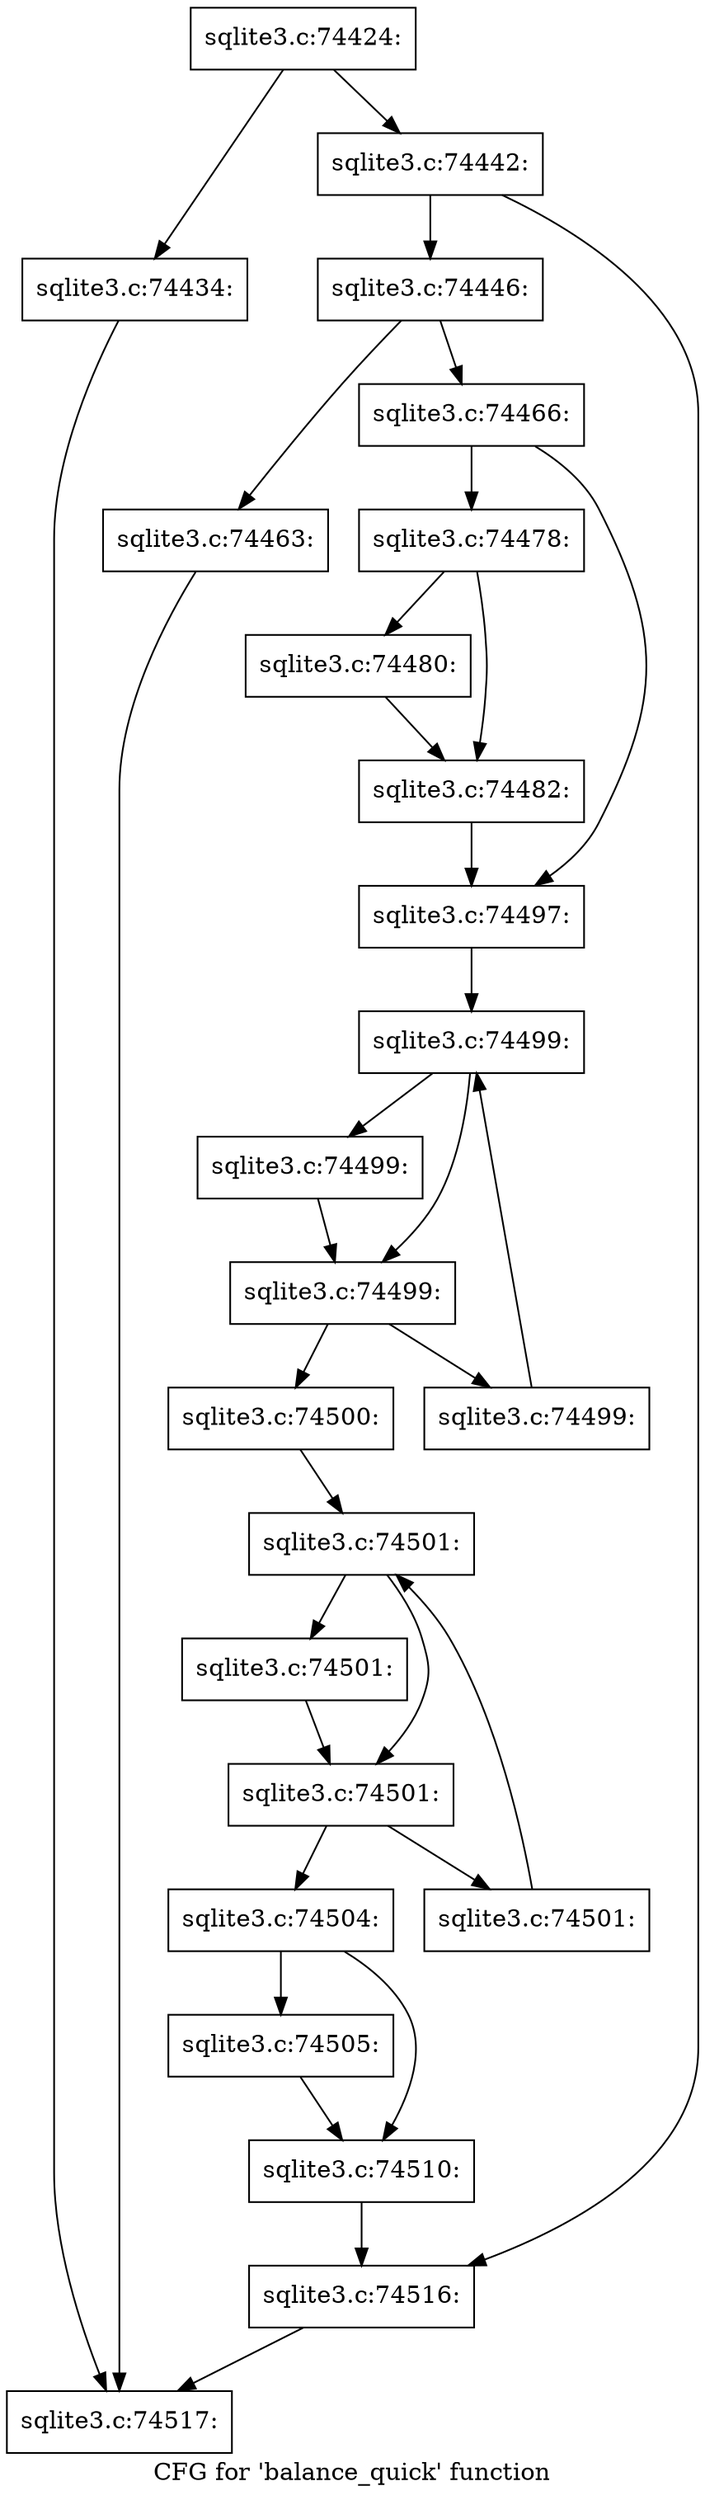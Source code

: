 digraph "CFG for 'balance_quick' function" {
	label="CFG for 'balance_quick' function";

	Node0x55c0f81a5480 [shape=record,label="{sqlite3.c:74424:}"];
	Node0x55c0f81a5480 -> Node0x55c0f81af700;
	Node0x55c0f81a5480 -> Node0x55c0f81af750;
	Node0x55c0f81af700 [shape=record,label="{sqlite3.c:74434:}"];
	Node0x55c0f81af700 -> Node0x55c0f81a5600;
	Node0x55c0f81af750 [shape=record,label="{sqlite3.c:74442:}"];
	Node0x55c0f81af750 -> Node0x55c0f81b00c0;
	Node0x55c0f81af750 -> Node0x55c0f81b0240;
	Node0x55c0f81b00c0 [shape=record,label="{sqlite3.c:74446:}"];
	Node0x55c0f81b00c0 -> Node0x55c0f5a3a8b0;
	Node0x55c0f81b00c0 -> Node0x55c0f81b4960;
	Node0x55c0f5a3a8b0 [shape=record,label="{sqlite3.c:74463:}"];
	Node0x55c0f5a3a8b0 -> Node0x55c0f81a5600;
	Node0x55c0f81b4960 [shape=record,label="{sqlite3.c:74466:}"];
	Node0x55c0f81b4960 -> Node0x55c0f81b5840;
	Node0x55c0f81b4960 -> Node0x55c0f81b5890;
	Node0x55c0f81b5840 [shape=record,label="{sqlite3.c:74478:}"];
	Node0x55c0f81b5840 -> Node0x55c0f81b6060;
	Node0x55c0f81b5840 -> Node0x55c0f81b6150;
	Node0x55c0f81b6060 [shape=record,label="{sqlite3.c:74480:}"];
	Node0x55c0f81b6060 -> Node0x55c0f81b6150;
	Node0x55c0f81b6150 [shape=record,label="{sqlite3.c:74482:}"];
	Node0x55c0f81b6150 -> Node0x55c0f81b5890;
	Node0x55c0f81b5890 [shape=record,label="{sqlite3.c:74497:}"];
	Node0x55c0f81b5890 -> Node0x55c0f81b8550;
	Node0x55c0f81b8550 [shape=record,label="{sqlite3.c:74499:}"];
	Node0x55c0f81b8550 -> Node0x55c0f81b8780;
	Node0x55c0f81b8550 -> Node0x55c0f81b8730;
	Node0x55c0f81b8780 [shape=record,label="{sqlite3.c:74499:}"];
	Node0x55c0f81b8780 -> Node0x55c0f81b8730;
	Node0x55c0f81b8730 [shape=record,label="{sqlite3.c:74499:}"];
	Node0x55c0f81b8730 -> Node0x55c0f81b90d0;
	Node0x55c0f81b8730 -> Node0x55c0f81b86b0;
	Node0x55c0f81b90d0 [shape=record,label="{sqlite3.c:74499:}"];
	Node0x55c0f81b90d0 -> Node0x55c0f81b8550;
	Node0x55c0f81b86b0 [shape=record,label="{sqlite3.c:74500:}"];
	Node0x55c0f81b86b0 -> Node0x55c0f81b94e0;
	Node0x55c0f81b94e0 [shape=record,label="{sqlite3.c:74501:}"];
	Node0x55c0f81b94e0 -> Node0x55c0f81b9710;
	Node0x55c0f81b94e0 -> Node0x55c0f81b96c0;
	Node0x55c0f81b9710 [shape=record,label="{sqlite3.c:74501:}"];
	Node0x55c0f81b9710 -> Node0x55c0f81b96c0;
	Node0x55c0f81b96c0 [shape=record,label="{sqlite3.c:74501:}"];
	Node0x55c0f81b96c0 -> Node0x55c0f81ba350;
	Node0x55c0f81b96c0 -> Node0x55c0f81b9640;
	Node0x55c0f81ba350 [shape=record,label="{sqlite3.c:74501:}"];
	Node0x55c0f81ba350 -> Node0x55c0f81b94e0;
	Node0x55c0f81b9640 [shape=record,label="{sqlite3.c:74504:}"];
	Node0x55c0f81b9640 -> Node0x55c0f81ba530;
	Node0x55c0f81b9640 -> Node0x55c0f81ba580;
	Node0x55c0f81ba530 [shape=record,label="{sqlite3.c:74505:}"];
	Node0x55c0f81ba530 -> Node0x55c0f81ba580;
	Node0x55c0f81ba580 [shape=record,label="{sqlite3.c:74510:}"];
	Node0x55c0f81ba580 -> Node0x55c0f81b0240;
	Node0x55c0f81b0240 [shape=record,label="{sqlite3.c:74516:}"];
	Node0x55c0f81b0240 -> Node0x55c0f81a5600;
	Node0x55c0f81a5600 [shape=record,label="{sqlite3.c:74517:}"];
}
